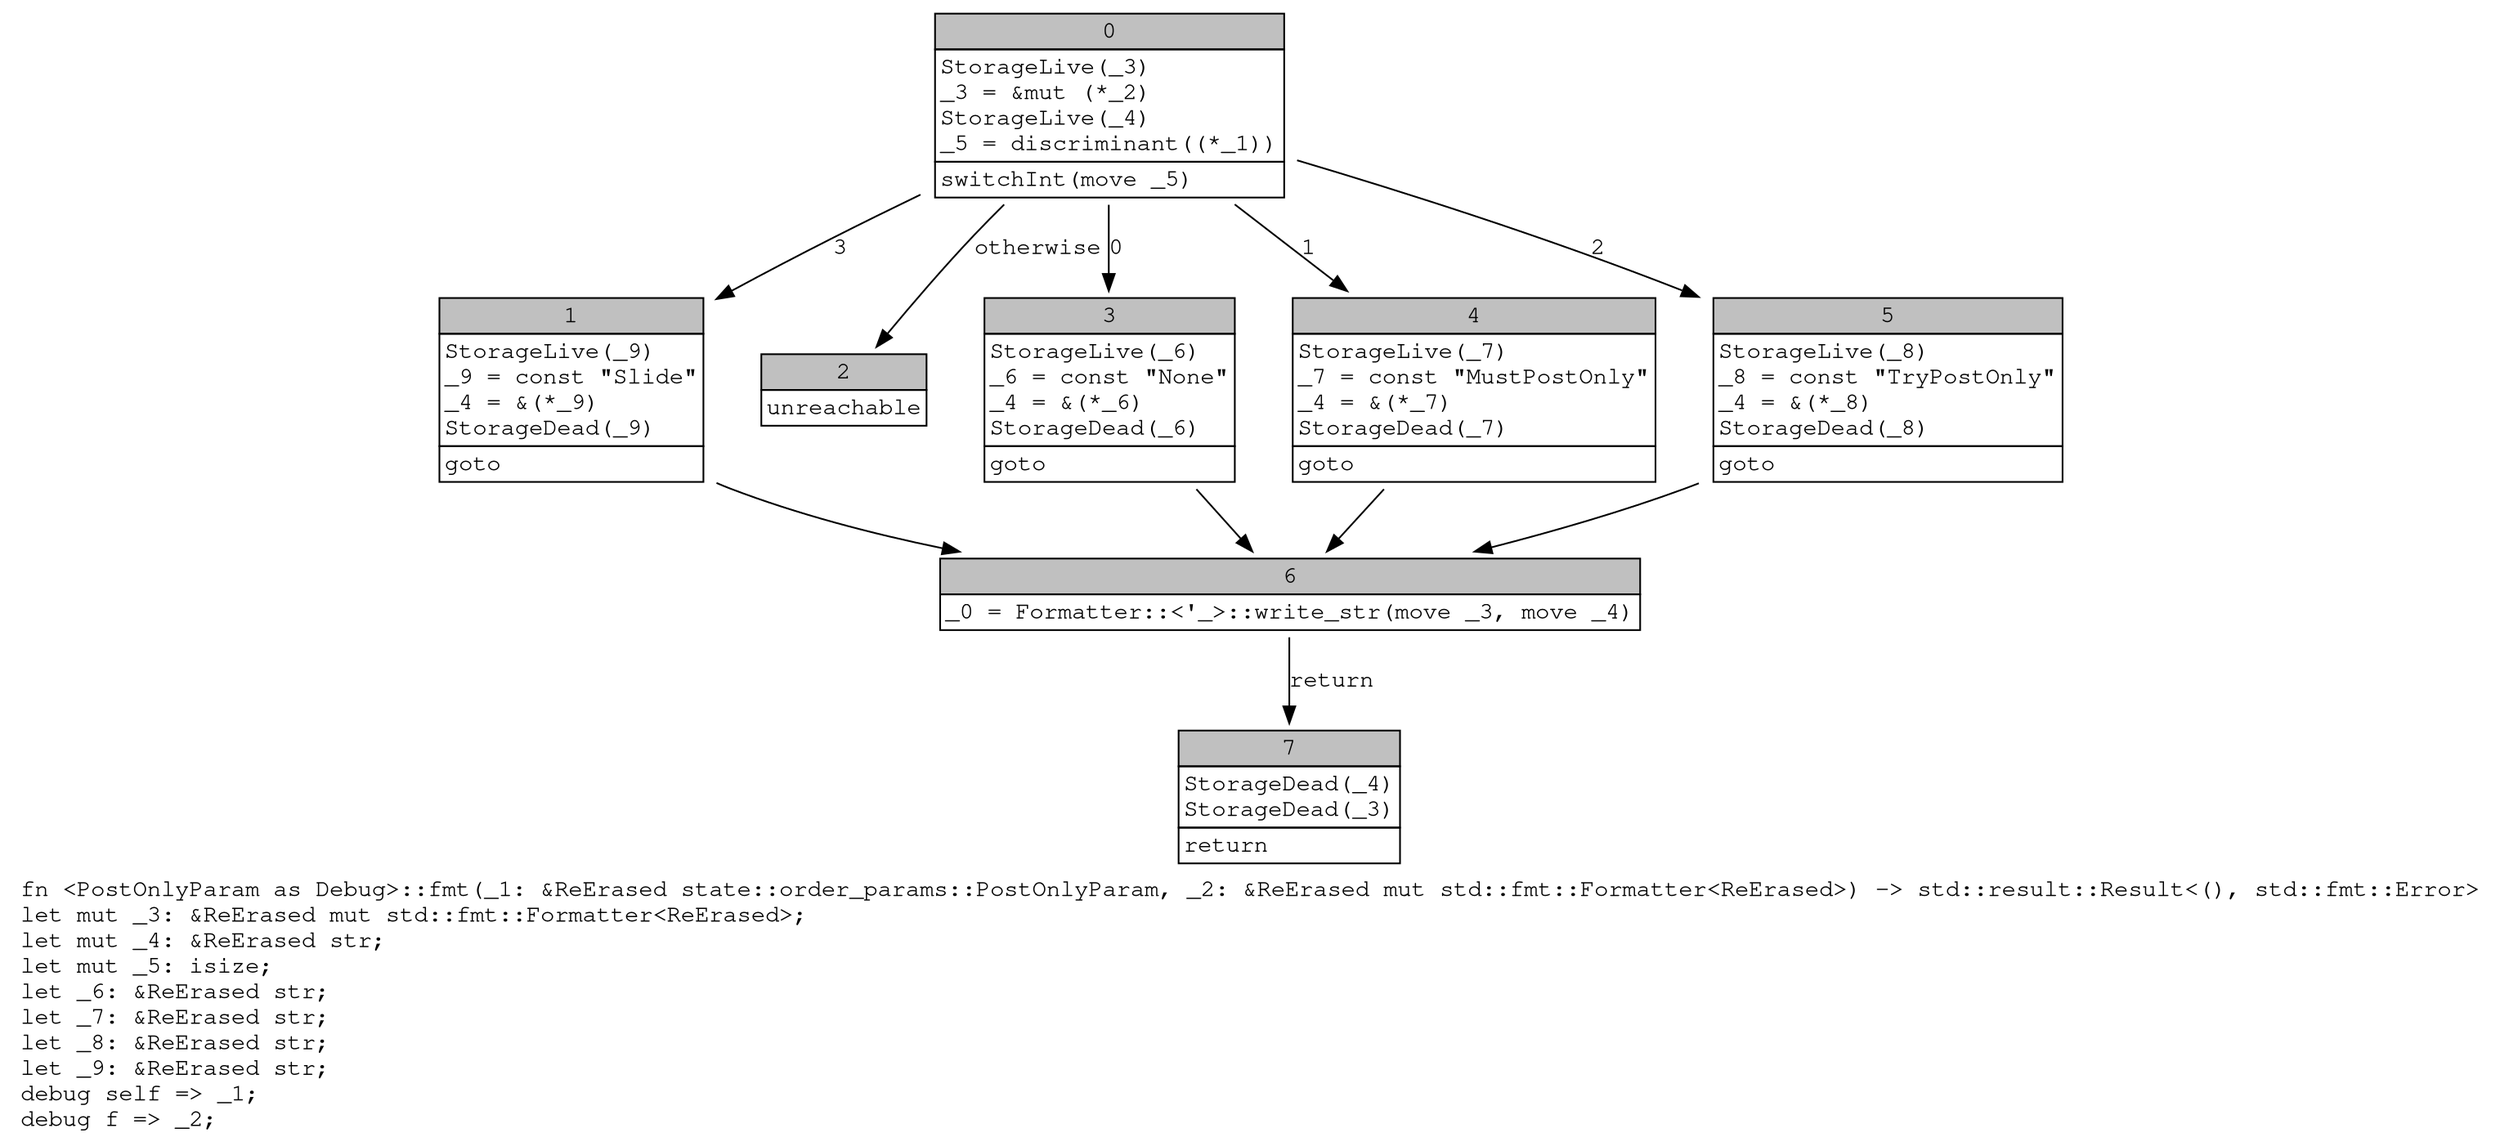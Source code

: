 digraph Mir_0_17006 {
    graph [fontname="Courier, monospace"];
    node [fontname="Courier, monospace"];
    edge [fontname="Courier, monospace"];
    label=<fn &lt;PostOnlyParam as Debug&gt;::fmt(_1: &amp;ReErased state::order_params::PostOnlyParam, _2: &amp;ReErased mut std::fmt::Formatter&lt;ReErased&gt;) -&gt; std::result::Result&lt;(), std::fmt::Error&gt;<br align="left"/>let mut _3: &amp;ReErased mut std::fmt::Formatter&lt;ReErased&gt;;<br align="left"/>let mut _4: &amp;ReErased str;<br align="left"/>let mut _5: isize;<br align="left"/>let _6: &amp;ReErased str;<br align="left"/>let _7: &amp;ReErased str;<br align="left"/>let _8: &amp;ReErased str;<br align="left"/>let _9: &amp;ReErased str;<br align="left"/>debug self =&gt; _1;<br align="left"/>debug f =&gt; _2;<br align="left"/>>;
    bb0__0_17006 [shape="none", label=<<table border="0" cellborder="1" cellspacing="0"><tr><td bgcolor="gray" align="center" colspan="1">0</td></tr><tr><td align="left" balign="left">StorageLive(_3)<br/>_3 = &amp;mut (*_2)<br/>StorageLive(_4)<br/>_5 = discriminant((*_1))<br/></td></tr><tr><td align="left">switchInt(move _5)</td></tr></table>>];
    bb1__0_17006 [shape="none", label=<<table border="0" cellborder="1" cellspacing="0"><tr><td bgcolor="gray" align="center" colspan="1">1</td></tr><tr><td align="left" balign="left">StorageLive(_9)<br/>_9 = const &quot;Slide&quot;<br/>_4 = &amp;(*_9)<br/>StorageDead(_9)<br/></td></tr><tr><td align="left">goto</td></tr></table>>];
    bb2__0_17006 [shape="none", label=<<table border="0" cellborder="1" cellspacing="0"><tr><td bgcolor="gray" align="center" colspan="1">2</td></tr><tr><td align="left">unreachable</td></tr></table>>];
    bb3__0_17006 [shape="none", label=<<table border="0" cellborder="1" cellspacing="0"><tr><td bgcolor="gray" align="center" colspan="1">3</td></tr><tr><td align="left" balign="left">StorageLive(_6)<br/>_6 = const &quot;None&quot;<br/>_4 = &amp;(*_6)<br/>StorageDead(_6)<br/></td></tr><tr><td align="left">goto</td></tr></table>>];
    bb4__0_17006 [shape="none", label=<<table border="0" cellborder="1" cellspacing="0"><tr><td bgcolor="gray" align="center" colspan="1">4</td></tr><tr><td align="left" balign="left">StorageLive(_7)<br/>_7 = const &quot;MustPostOnly&quot;<br/>_4 = &amp;(*_7)<br/>StorageDead(_7)<br/></td></tr><tr><td align="left">goto</td></tr></table>>];
    bb5__0_17006 [shape="none", label=<<table border="0" cellborder="1" cellspacing="0"><tr><td bgcolor="gray" align="center" colspan="1">5</td></tr><tr><td align="left" balign="left">StorageLive(_8)<br/>_8 = const &quot;TryPostOnly&quot;<br/>_4 = &amp;(*_8)<br/>StorageDead(_8)<br/></td></tr><tr><td align="left">goto</td></tr></table>>];
    bb6__0_17006 [shape="none", label=<<table border="0" cellborder="1" cellspacing="0"><tr><td bgcolor="gray" align="center" colspan="1">6</td></tr><tr><td align="left">_0 = Formatter::&lt;'_&gt;::write_str(move _3, move _4)</td></tr></table>>];
    bb7__0_17006 [shape="none", label=<<table border="0" cellborder="1" cellspacing="0"><tr><td bgcolor="gray" align="center" colspan="1">7</td></tr><tr><td align="left" balign="left">StorageDead(_4)<br/>StorageDead(_3)<br/></td></tr><tr><td align="left">return</td></tr></table>>];
    bb0__0_17006 -> bb3__0_17006 [label="0"];
    bb0__0_17006 -> bb4__0_17006 [label="1"];
    bb0__0_17006 -> bb5__0_17006 [label="2"];
    bb0__0_17006 -> bb1__0_17006 [label="3"];
    bb0__0_17006 -> bb2__0_17006 [label="otherwise"];
    bb1__0_17006 -> bb6__0_17006 [label=""];
    bb3__0_17006 -> bb6__0_17006 [label=""];
    bb4__0_17006 -> bb6__0_17006 [label=""];
    bb5__0_17006 -> bb6__0_17006 [label=""];
    bb6__0_17006 -> bb7__0_17006 [label="return"];
}
